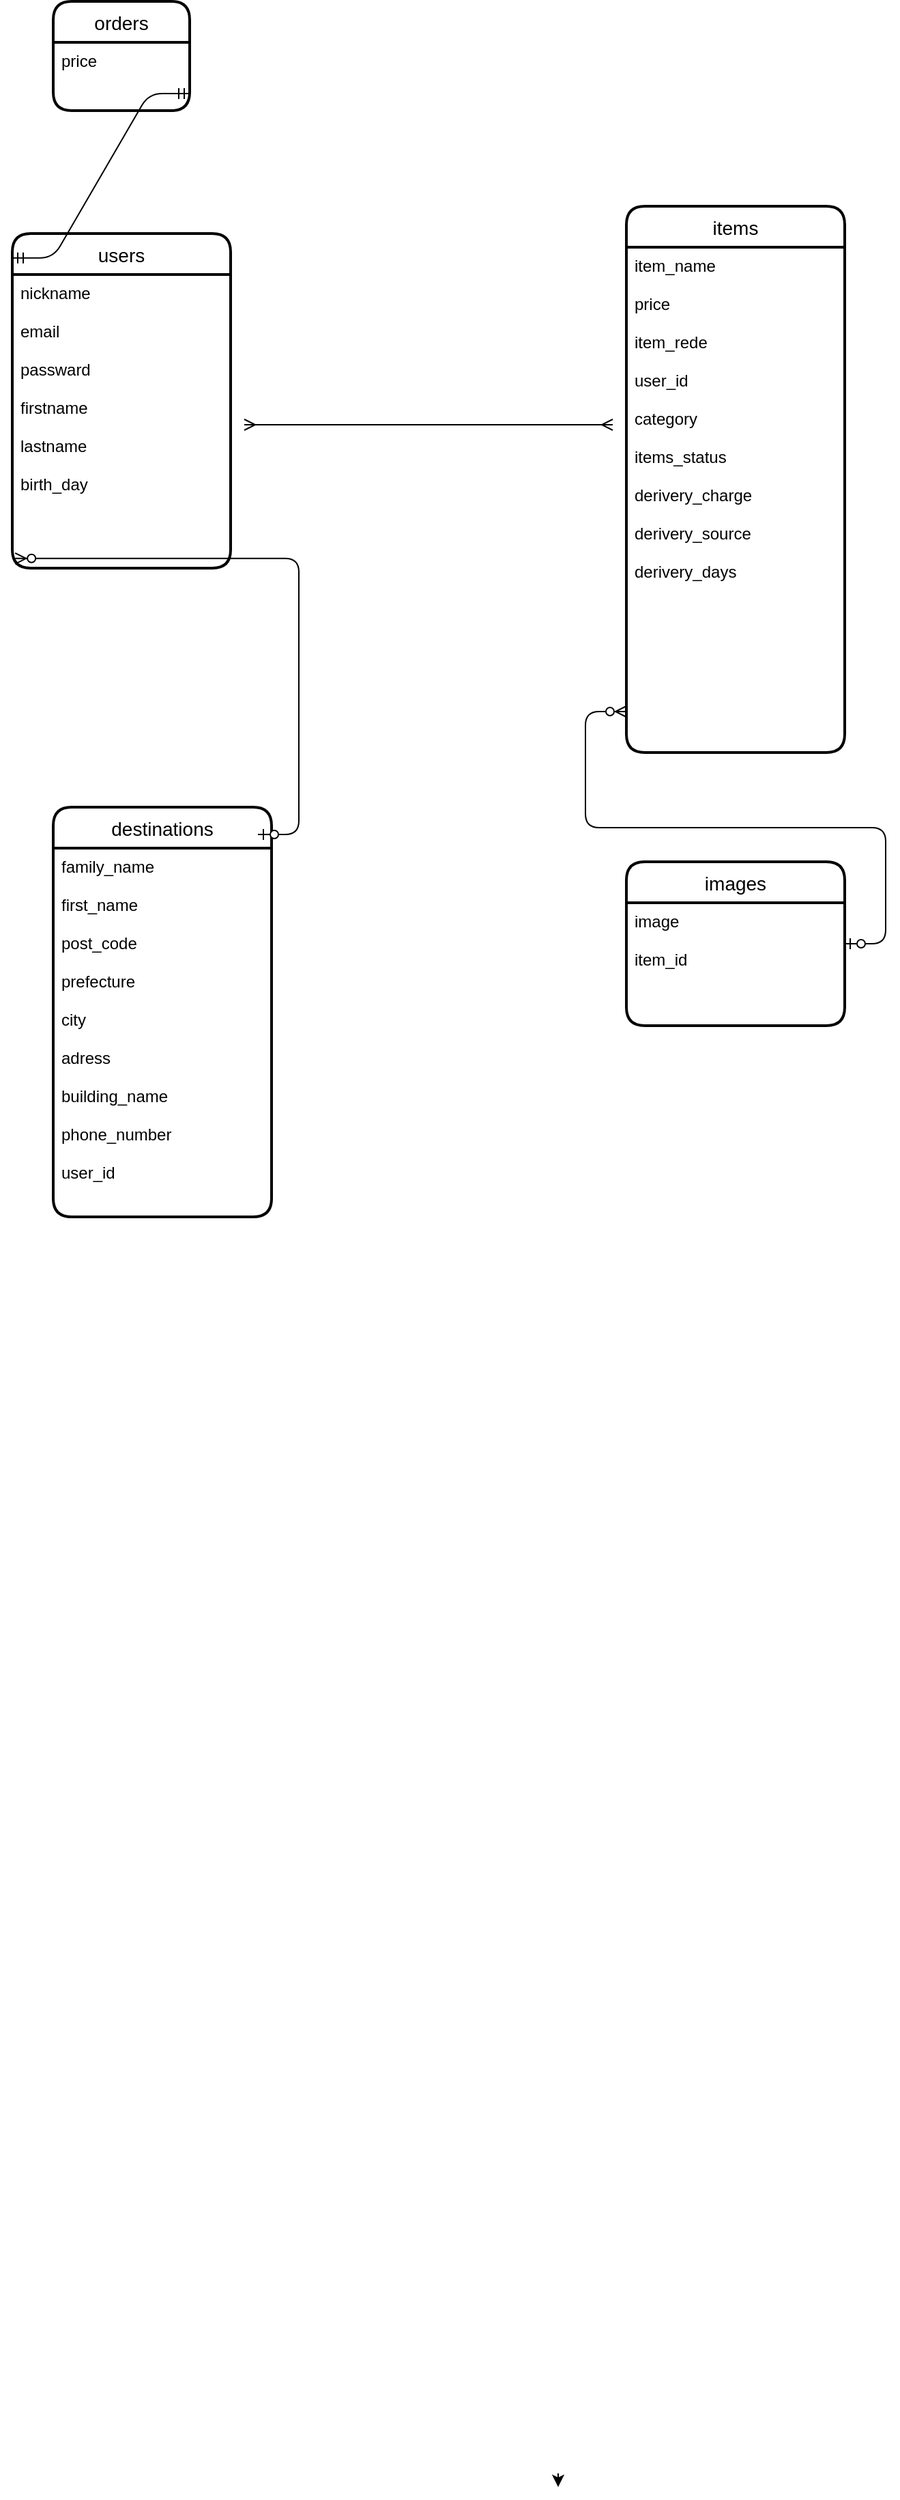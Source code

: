 <mxfile version="13.1.3">
    <diagram id="6hGFLwfOUW9BJ-s0fimq" name="Page-1">
        <mxGraphModel dx="918" dy="3018" grid="1" gridSize="10" guides="1" tooltips="1" connect="1" arrows="1" fold="1" page="1" pageScale="1" pageWidth="827" pageHeight="1169" math="0" shadow="0">
            <root>
                <mxCell id="0"/>
                <mxCell id="1" parent="0"/>
                <mxCell id="50" style="edgeStyle=orthogonalEdgeStyle;rounded=0;orthogonalLoop=1;jettySize=auto;html=1;fontFamily=Helvetica;" parent="1" edge="1">
                    <mxGeometry relative="1" as="geometry">
                        <mxPoint x="470" y="290" as="targetPoint"/>
                        <mxPoint x="470" y="280" as="sourcePoint"/>
                    </mxGeometry>
                </mxCell>
                <mxCell id="52" value="items" style="swimlane;childLayout=stackLayout;horizontal=1;startSize=30;horizontalStack=0;rounded=1;fontSize=14;fontStyle=0;strokeWidth=2;resizeParent=0;resizeLast=1;shadow=0;dashed=0;align=center;" parent="1" vertex="1">
                    <mxGeometry x="520" y="-1380" width="160" height="400" as="geometry"/>
                </mxCell>
                <mxCell id="53" value="item_name&#10;&#10;price&#10;&#10;item_rede&#10;&#10;user_id&#10;&#10;category&#10;&#10;items_status&#10;&#10;derivery_charge&#10;&#10;derivery_source&#10;&#10;derivery_days&#10;&#10;" style="align=left;strokeColor=none;fillColor=none;spacingLeft=4;fontSize=12;verticalAlign=top;resizable=0;rotatable=0;part=1;" parent="52" vertex="1">
                    <mxGeometry y="30" width="160" height="370" as="geometry"/>
                </mxCell>
                <mxCell id="46" value="users" style="swimlane;childLayout=stackLayout;horizontal=1;startSize=30;horizontalStack=0;rounded=1;fontSize=14;fontStyle=0;strokeWidth=2;resizeParent=0;resizeLast=1;shadow=0;dashed=0;align=center;labelBackgroundColor=none;" parent="1" vertex="1">
                    <mxGeometry x="70" y="-1360" width="160" height="245" as="geometry"/>
                </mxCell>
                <mxCell id="47" value="nickname&#10;&#10;email&#10;&#10;passward&#10;&#10;firstname&#10;&#10;lastname&#10;&#10;birth_day&#10;&#10;" style="align=left;strokeColor=none;fillColor=none;spacingLeft=4;fontSize=12;verticalAlign=top;resizable=0;rotatable=0;part=1;" parent="46" vertex="1">
                    <mxGeometry y="30" width="160" height="215" as="geometry"/>
                </mxCell>
                <mxCell id="55" value="destinations" style="swimlane;childLayout=stackLayout;horizontal=1;startSize=30;horizontalStack=0;rounded=1;fontSize=14;fontStyle=0;strokeWidth=2;resizeParent=0;resizeLast=1;shadow=0;dashed=0;align=center;labelBackgroundColor=none;" parent="1" vertex="1">
                    <mxGeometry x="100" y="-940" width="160" height="300" as="geometry"/>
                </mxCell>
                <mxCell id="56" value="family_name&#10;&#10;first_name&#10;&#10;post_code&#10;&#10;prefecture&#10;&#10;city&#10;&#10;adress&#10;&#10;building_name&#10;&#10;phone_number&#10;&#10;user_id" style="align=left;strokeColor=none;fillColor=none;spacingLeft=4;fontSize=12;verticalAlign=top;resizable=0;rotatable=0;part=1;" parent="55" vertex="1">
                    <mxGeometry y="30" width="160" height="270" as="geometry"/>
                </mxCell>
                <mxCell id="65" value="" style="edgeStyle=entityRelationEdgeStyle;fontSize=12;html=1;endArrow=ERzeroToMany;startArrow=ERzeroToOne;entryX=0.013;entryY=0.967;entryDx=0;entryDy=0;entryPerimeter=0;" edge="1" parent="1" target="47">
                    <mxGeometry width="100" height="100" relative="1" as="geometry">
                        <mxPoint x="250" y="-920" as="sourcePoint"/>
                        <mxPoint x="350" y="-1020" as="targetPoint"/>
                    </mxGeometry>
                </mxCell>
                <mxCell id="70" value="" style="edgeStyle=entityRelationEdgeStyle;fontSize=12;html=1;endArrow=ERzeroToMany;startArrow=ERzeroToOne;" edge="1" parent="1" source="76">
                    <mxGeometry width="100" height="100" relative="1" as="geometry">
                        <mxPoint x="420" y="-910" as="sourcePoint"/>
                        <mxPoint x="520" y="-1010" as="targetPoint"/>
                    </mxGeometry>
                </mxCell>
                <mxCell id="72" value="" style="edgeStyle=entityRelationEdgeStyle;fontSize=12;html=1;endArrow=ERmany;startArrow=ERmany;" edge="1" parent="1">
                    <mxGeometry width="100" height="100" relative="1" as="geometry">
                        <mxPoint x="240" y="-1220" as="sourcePoint"/>
                        <mxPoint x="510" y="-1220" as="targetPoint"/>
                    </mxGeometry>
                </mxCell>
                <mxCell id="76" value="images" style="swimlane;childLayout=stackLayout;horizontal=1;startSize=30;horizontalStack=0;rounded=1;fontSize=14;fontStyle=0;strokeWidth=2;resizeParent=0;resizeLast=1;shadow=0;dashed=0;align=center;" vertex="1" parent="1">
                    <mxGeometry x="520" y="-900" width="160" height="120" as="geometry"/>
                </mxCell>
                <mxCell id="77" value="image&#10;&#10;item_id" style="align=left;strokeColor=none;fillColor=none;spacingLeft=4;fontSize=12;verticalAlign=top;resizable=0;rotatable=0;part=1;" vertex="1" parent="76">
                    <mxGeometry y="30" width="160" height="90" as="geometry"/>
                </mxCell>
                <mxCell id="78" value="orders" style="swimlane;childLayout=stackLayout;horizontal=1;startSize=30;horizontalStack=0;rounded=1;fontSize=14;fontStyle=0;strokeWidth=2;resizeParent=0;resizeLast=1;shadow=0;dashed=0;align=center;" vertex="1" parent="1">
                    <mxGeometry x="100" y="-1530" width="100" height="80" as="geometry"/>
                </mxCell>
                <mxCell id="79" value="price&#10;&#10;" style="align=left;strokeColor=none;fillColor=none;spacingLeft=4;fontSize=12;verticalAlign=top;resizable=0;rotatable=0;part=1;" vertex="1" parent="78">
                    <mxGeometry y="30" width="100" height="50" as="geometry"/>
                </mxCell>
                <mxCell id="81" value="" style="edgeStyle=entityRelationEdgeStyle;fontSize=12;html=1;endArrow=ERmandOne;startArrow=ERmandOne;entryX=0;entryY=0.073;entryDx=0;entryDy=0;entryPerimeter=0;exitX=1;exitY=0.75;exitDx=0;exitDy=0;" edge="1" parent="1" source="79" target="46">
                    <mxGeometry width="100" height="100" relative="1" as="geometry">
                        <mxPoint x="170" y="-1450" as="sourcePoint"/>
                        <mxPoint x="270" y="-1550" as="targetPoint"/>
                    </mxGeometry>
                </mxCell>
            </root>
        </mxGraphModel>
    </diagram>
</mxfile>